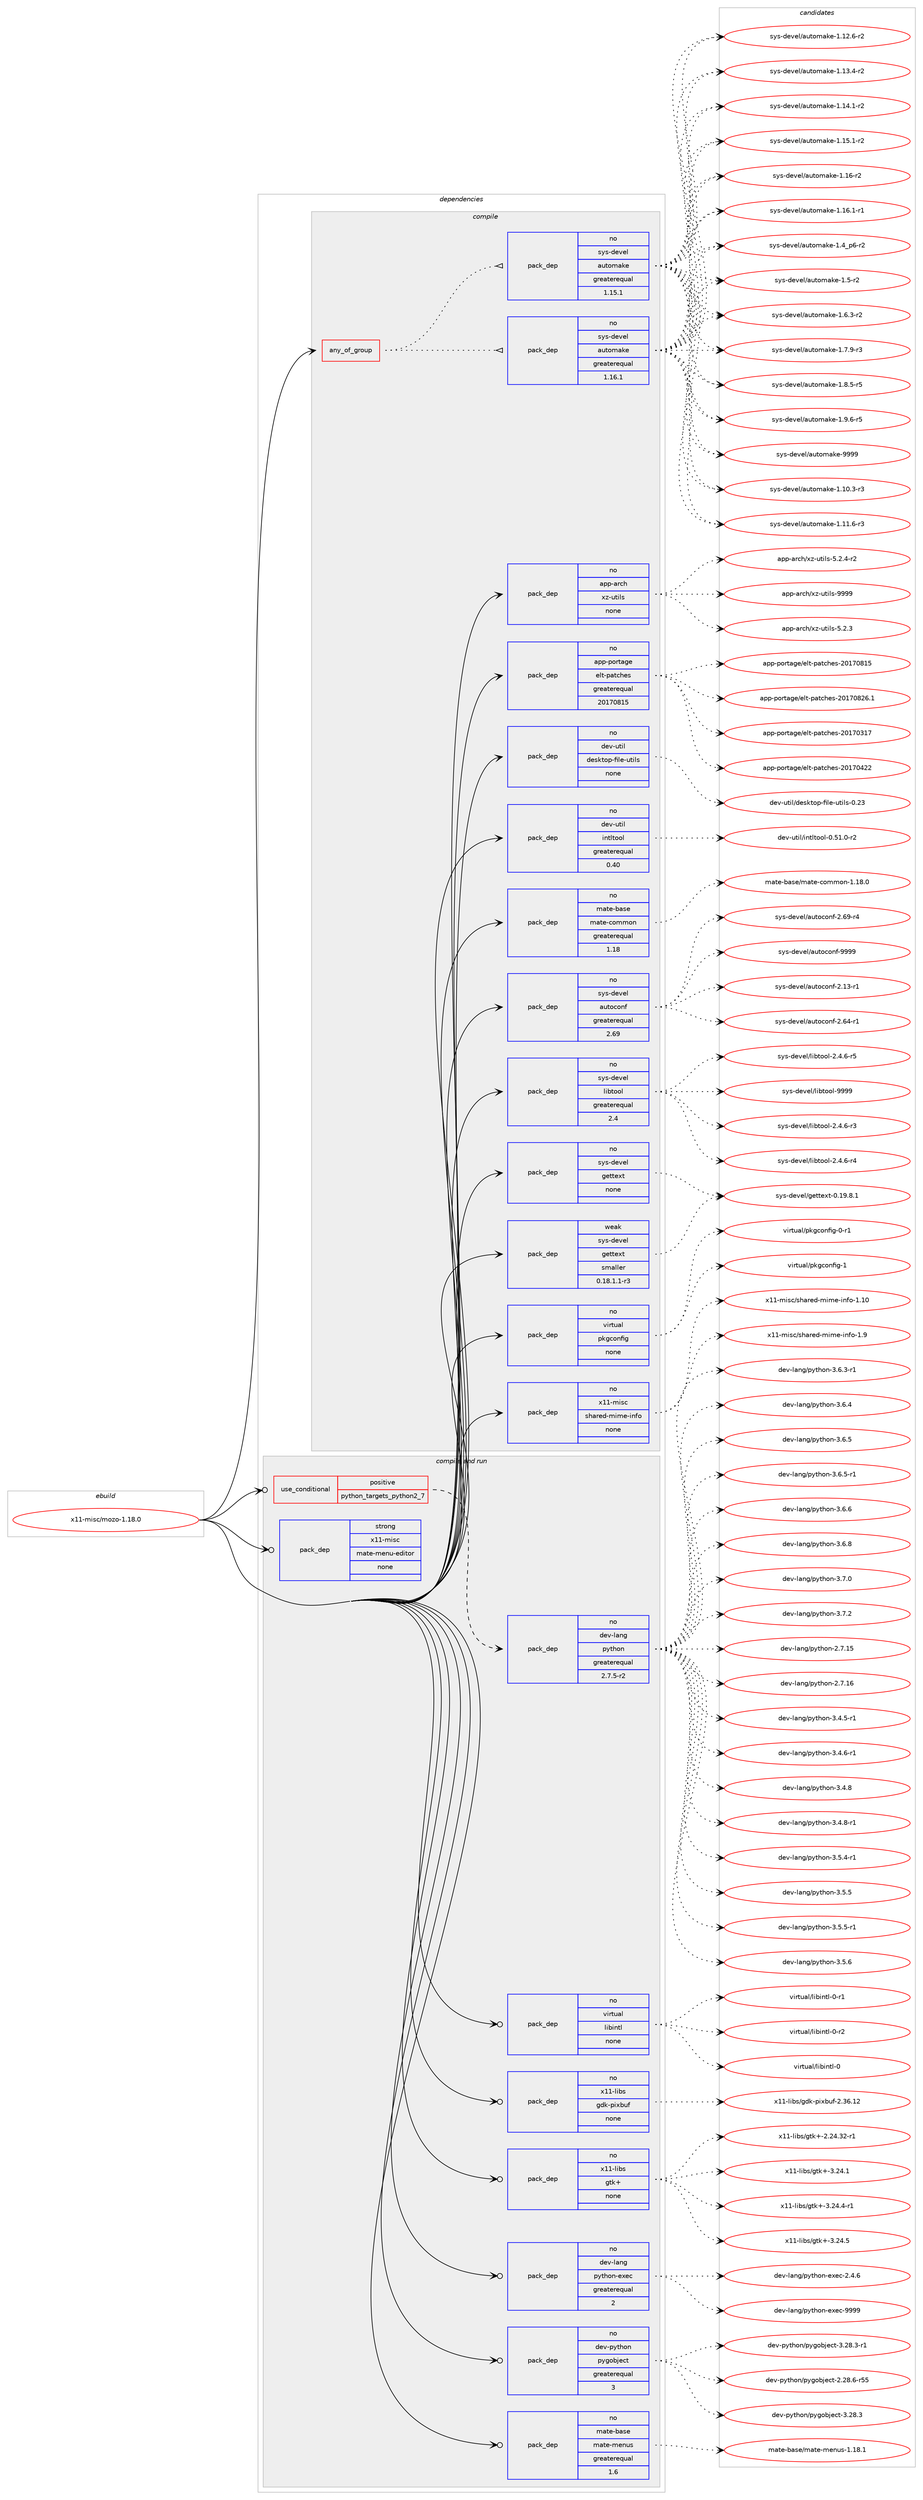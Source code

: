 digraph prolog {

# *************
# Graph options
# *************

newrank=true;
concentrate=true;
compound=true;
graph [rankdir=LR,fontname=Helvetica,fontsize=10,ranksep=1.5];#, ranksep=2.5, nodesep=0.2];
edge  [arrowhead=vee];
node  [fontname=Helvetica,fontsize=10];

# **********
# The ebuild
# **********

subgraph cluster_leftcol {
color=gray;
rank=same;
label=<<i>ebuild</i>>;
id [label="x11-misc/mozo-1.18.0", color=red, width=4, href="../x11-misc/mozo-1.18.0.svg"];
}

# ****************
# The dependencies
# ****************

subgraph cluster_midcol {
color=gray;
label=<<i>dependencies</i>>;
subgraph cluster_compile {
fillcolor="#eeeeee";
style=filled;
label=<<i>compile</i>>;
subgraph any28690 {
dependency1763534 [label=<<TABLE BORDER="0" CELLBORDER="1" CELLSPACING="0" CELLPADDING="4"><TR><TD CELLPADDING="10">any_of_group</TD></TR></TABLE>>, shape=none, color=red];subgraph pack1267284 {
dependency1763535 [label=<<TABLE BORDER="0" CELLBORDER="1" CELLSPACING="0" CELLPADDING="4" WIDTH="220"><TR><TD ROWSPAN="6" CELLPADDING="30">pack_dep</TD></TR><TR><TD WIDTH="110">no</TD></TR><TR><TD>sys-devel</TD></TR><TR><TD>automake</TD></TR><TR><TD>greaterequal</TD></TR><TR><TD>1.16.1</TD></TR></TABLE>>, shape=none, color=blue];
}
dependency1763534:e -> dependency1763535:w [weight=20,style="dotted",arrowhead="oinv"];
subgraph pack1267285 {
dependency1763536 [label=<<TABLE BORDER="0" CELLBORDER="1" CELLSPACING="0" CELLPADDING="4" WIDTH="220"><TR><TD ROWSPAN="6" CELLPADDING="30">pack_dep</TD></TR><TR><TD WIDTH="110">no</TD></TR><TR><TD>sys-devel</TD></TR><TR><TD>automake</TD></TR><TR><TD>greaterequal</TD></TR><TR><TD>1.15.1</TD></TR></TABLE>>, shape=none, color=blue];
}
dependency1763534:e -> dependency1763536:w [weight=20,style="dotted",arrowhead="oinv"];
}
id:e -> dependency1763534:w [weight=20,style="solid",arrowhead="vee"];
subgraph pack1267286 {
dependency1763537 [label=<<TABLE BORDER="0" CELLBORDER="1" CELLSPACING="0" CELLPADDING="4" WIDTH="220"><TR><TD ROWSPAN="6" CELLPADDING="30">pack_dep</TD></TR><TR><TD WIDTH="110">no</TD></TR><TR><TD>app-arch</TD></TR><TR><TD>xz-utils</TD></TR><TR><TD>none</TD></TR><TR><TD></TD></TR></TABLE>>, shape=none, color=blue];
}
id:e -> dependency1763537:w [weight=20,style="solid",arrowhead="vee"];
subgraph pack1267287 {
dependency1763538 [label=<<TABLE BORDER="0" CELLBORDER="1" CELLSPACING="0" CELLPADDING="4" WIDTH="220"><TR><TD ROWSPAN="6" CELLPADDING="30">pack_dep</TD></TR><TR><TD WIDTH="110">no</TD></TR><TR><TD>app-portage</TD></TR><TR><TD>elt-patches</TD></TR><TR><TD>greaterequal</TD></TR><TR><TD>20170815</TD></TR></TABLE>>, shape=none, color=blue];
}
id:e -> dependency1763538:w [weight=20,style="solid",arrowhead="vee"];
subgraph pack1267288 {
dependency1763539 [label=<<TABLE BORDER="0" CELLBORDER="1" CELLSPACING="0" CELLPADDING="4" WIDTH="220"><TR><TD ROWSPAN="6" CELLPADDING="30">pack_dep</TD></TR><TR><TD WIDTH="110">no</TD></TR><TR><TD>dev-util</TD></TR><TR><TD>desktop-file-utils</TD></TR><TR><TD>none</TD></TR><TR><TD></TD></TR></TABLE>>, shape=none, color=blue];
}
id:e -> dependency1763539:w [weight=20,style="solid",arrowhead="vee"];
subgraph pack1267289 {
dependency1763540 [label=<<TABLE BORDER="0" CELLBORDER="1" CELLSPACING="0" CELLPADDING="4" WIDTH="220"><TR><TD ROWSPAN="6" CELLPADDING="30">pack_dep</TD></TR><TR><TD WIDTH="110">no</TD></TR><TR><TD>dev-util</TD></TR><TR><TD>intltool</TD></TR><TR><TD>greaterequal</TD></TR><TR><TD>0.40</TD></TR></TABLE>>, shape=none, color=blue];
}
id:e -> dependency1763540:w [weight=20,style="solid",arrowhead="vee"];
subgraph pack1267290 {
dependency1763541 [label=<<TABLE BORDER="0" CELLBORDER="1" CELLSPACING="0" CELLPADDING="4" WIDTH="220"><TR><TD ROWSPAN="6" CELLPADDING="30">pack_dep</TD></TR><TR><TD WIDTH="110">no</TD></TR><TR><TD>mate-base</TD></TR><TR><TD>mate-common</TD></TR><TR><TD>greaterequal</TD></TR><TR><TD>1.18</TD></TR></TABLE>>, shape=none, color=blue];
}
id:e -> dependency1763541:w [weight=20,style="solid",arrowhead="vee"];
subgraph pack1267291 {
dependency1763542 [label=<<TABLE BORDER="0" CELLBORDER="1" CELLSPACING="0" CELLPADDING="4" WIDTH="220"><TR><TD ROWSPAN="6" CELLPADDING="30">pack_dep</TD></TR><TR><TD WIDTH="110">no</TD></TR><TR><TD>sys-devel</TD></TR><TR><TD>autoconf</TD></TR><TR><TD>greaterequal</TD></TR><TR><TD>2.69</TD></TR></TABLE>>, shape=none, color=blue];
}
id:e -> dependency1763542:w [weight=20,style="solid",arrowhead="vee"];
subgraph pack1267292 {
dependency1763543 [label=<<TABLE BORDER="0" CELLBORDER="1" CELLSPACING="0" CELLPADDING="4" WIDTH="220"><TR><TD ROWSPAN="6" CELLPADDING="30">pack_dep</TD></TR><TR><TD WIDTH="110">no</TD></TR><TR><TD>sys-devel</TD></TR><TR><TD>gettext</TD></TR><TR><TD>none</TD></TR><TR><TD></TD></TR></TABLE>>, shape=none, color=blue];
}
id:e -> dependency1763543:w [weight=20,style="solid",arrowhead="vee"];
subgraph pack1267293 {
dependency1763544 [label=<<TABLE BORDER="0" CELLBORDER="1" CELLSPACING="0" CELLPADDING="4" WIDTH="220"><TR><TD ROWSPAN="6" CELLPADDING="30">pack_dep</TD></TR><TR><TD WIDTH="110">no</TD></TR><TR><TD>sys-devel</TD></TR><TR><TD>libtool</TD></TR><TR><TD>greaterequal</TD></TR><TR><TD>2.4</TD></TR></TABLE>>, shape=none, color=blue];
}
id:e -> dependency1763544:w [weight=20,style="solid",arrowhead="vee"];
subgraph pack1267294 {
dependency1763545 [label=<<TABLE BORDER="0" CELLBORDER="1" CELLSPACING="0" CELLPADDING="4" WIDTH="220"><TR><TD ROWSPAN="6" CELLPADDING="30">pack_dep</TD></TR><TR><TD WIDTH="110">no</TD></TR><TR><TD>virtual</TD></TR><TR><TD>pkgconfig</TD></TR><TR><TD>none</TD></TR><TR><TD></TD></TR></TABLE>>, shape=none, color=blue];
}
id:e -> dependency1763545:w [weight=20,style="solid",arrowhead="vee"];
subgraph pack1267295 {
dependency1763546 [label=<<TABLE BORDER="0" CELLBORDER="1" CELLSPACING="0" CELLPADDING="4" WIDTH="220"><TR><TD ROWSPAN="6" CELLPADDING="30">pack_dep</TD></TR><TR><TD WIDTH="110">no</TD></TR><TR><TD>x11-misc</TD></TR><TR><TD>shared-mime-info</TD></TR><TR><TD>none</TD></TR><TR><TD></TD></TR></TABLE>>, shape=none, color=blue];
}
id:e -> dependency1763546:w [weight=20,style="solid",arrowhead="vee"];
subgraph pack1267296 {
dependency1763547 [label=<<TABLE BORDER="0" CELLBORDER="1" CELLSPACING="0" CELLPADDING="4" WIDTH="220"><TR><TD ROWSPAN="6" CELLPADDING="30">pack_dep</TD></TR><TR><TD WIDTH="110">weak</TD></TR><TR><TD>sys-devel</TD></TR><TR><TD>gettext</TD></TR><TR><TD>smaller</TD></TR><TR><TD>0.18.1.1-r3</TD></TR></TABLE>>, shape=none, color=blue];
}
id:e -> dependency1763547:w [weight=20,style="solid",arrowhead="vee"];
}
subgraph cluster_compileandrun {
fillcolor="#eeeeee";
style=filled;
label=<<i>compile and run</i>>;
subgraph cond466552 {
dependency1763548 [label=<<TABLE BORDER="0" CELLBORDER="1" CELLSPACING="0" CELLPADDING="4"><TR><TD ROWSPAN="3" CELLPADDING="10">use_conditional</TD></TR><TR><TD>positive</TD></TR><TR><TD>python_targets_python2_7</TD></TR></TABLE>>, shape=none, color=red];
subgraph pack1267297 {
dependency1763549 [label=<<TABLE BORDER="0" CELLBORDER="1" CELLSPACING="0" CELLPADDING="4" WIDTH="220"><TR><TD ROWSPAN="6" CELLPADDING="30">pack_dep</TD></TR><TR><TD WIDTH="110">no</TD></TR><TR><TD>dev-lang</TD></TR><TR><TD>python</TD></TR><TR><TD>greaterequal</TD></TR><TR><TD>2.7.5-r2</TD></TR></TABLE>>, shape=none, color=blue];
}
dependency1763548:e -> dependency1763549:w [weight=20,style="dashed",arrowhead="vee"];
}
id:e -> dependency1763548:w [weight=20,style="solid",arrowhead="odotvee"];
subgraph pack1267298 {
dependency1763550 [label=<<TABLE BORDER="0" CELLBORDER="1" CELLSPACING="0" CELLPADDING="4" WIDTH="220"><TR><TD ROWSPAN="6" CELLPADDING="30">pack_dep</TD></TR><TR><TD WIDTH="110">no</TD></TR><TR><TD>dev-lang</TD></TR><TR><TD>python-exec</TD></TR><TR><TD>greaterequal</TD></TR><TR><TD>2</TD></TR></TABLE>>, shape=none, color=blue];
}
id:e -> dependency1763550:w [weight=20,style="solid",arrowhead="odotvee"];
subgraph pack1267299 {
dependency1763551 [label=<<TABLE BORDER="0" CELLBORDER="1" CELLSPACING="0" CELLPADDING="4" WIDTH="220"><TR><TD ROWSPAN="6" CELLPADDING="30">pack_dep</TD></TR><TR><TD WIDTH="110">no</TD></TR><TR><TD>dev-python</TD></TR><TR><TD>pygobject</TD></TR><TR><TD>greaterequal</TD></TR><TR><TD>3</TD></TR></TABLE>>, shape=none, color=blue];
}
id:e -> dependency1763551:w [weight=20,style="solid",arrowhead="odotvee"];
subgraph pack1267300 {
dependency1763552 [label=<<TABLE BORDER="0" CELLBORDER="1" CELLSPACING="0" CELLPADDING="4" WIDTH="220"><TR><TD ROWSPAN="6" CELLPADDING="30">pack_dep</TD></TR><TR><TD WIDTH="110">no</TD></TR><TR><TD>mate-base</TD></TR><TR><TD>mate-menus</TD></TR><TR><TD>greaterequal</TD></TR><TR><TD>1.6</TD></TR></TABLE>>, shape=none, color=blue];
}
id:e -> dependency1763552:w [weight=20,style="solid",arrowhead="odotvee"];
subgraph pack1267301 {
dependency1763553 [label=<<TABLE BORDER="0" CELLBORDER="1" CELLSPACING="0" CELLPADDING="4" WIDTH="220"><TR><TD ROWSPAN="6" CELLPADDING="30">pack_dep</TD></TR><TR><TD WIDTH="110">no</TD></TR><TR><TD>virtual</TD></TR><TR><TD>libintl</TD></TR><TR><TD>none</TD></TR><TR><TD></TD></TR></TABLE>>, shape=none, color=blue];
}
id:e -> dependency1763553:w [weight=20,style="solid",arrowhead="odotvee"];
subgraph pack1267302 {
dependency1763554 [label=<<TABLE BORDER="0" CELLBORDER="1" CELLSPACING="0" CELLPADDING="4" WIDTH="220"><TR><TD ROWSPAN="6" CELLPADDING="30">pack_dep</TD></TR><TR><TD WIDTH="110">no</TD></TR><TR><TD>x11-libs</TD></TR><TR><TD>gdk-pixbuf</TD></TR><TR><TD>none</TD></TR><TR><TD></TD></TR></TABLE>>, shape=none, color=blue];
}
id:e -> dependency1763554:w [weight=20,style="solid",arrowhead="odotvee"];
subgraph pack1267303 {
dependency1763555 [label=<<TABLE BORDER="0" CELLBORDER="1" CELLSPACING="0" CELLPADDING="4" WIDTH="220"><TR><TD ROWSPAN="6" CELLPADDING="30">pack_dep</TD></TR><TR><TD WIDTH="110">no</TD></TR><TR><TD>x11-libs</TD></TR><TR><TD>gtk+</TD></TR><TR><TD>none</TD></TR><TR><TD></TD></TR></TABLE>>, shape=none, color=blue];
}
id:e -> dependency1763555:w [weight=20,style="solid",arrowhead="odotvee"];
subgraph pack1267304 {
dependency1763556 [label=<<TABLE BORDER="0" CELLBORDER="1" CELLSPACING="0" CELLPADDING="4" WIDTH="220"><TR><TD ROWSPAN="6" CELLPADDING="30">pack_dep</TD></TR><TR><TD WIDTH="110">strong</TD></TR><TR><TD>x11-misc</TD></TR><TR><TD>mate-menu-editor</TD></TR><TR><TD>none</TD></TR><TR><TD></TD></TR></TABLE>>, shape=none, color=blue];
}
id:e -> dependency1763556:w [weight=20,style="solid",arrowhead="odotvee"];
}
subgraph cluster_run {
fillcolor="#eeeeee";
style=filled;
label=<<i>run</i>>;
}
}

# **************
# The candidates
# **************

subgraph cluster_choices {
rank=same;
color=gray;
label=<<i>candidates</i>>;

subgraph choice1267284 {
color=black;
nodesep=1;
choice11512111545100101118101108479711711611110997107101454946494846514511451 [label="sys-devel/automake-1.10.3-r3", color=red, width=4,href="../sys-devel/automake-1.10.3-r3.svg"];
choice11512111545100101118101108479711711611110997107101454946494946544511451 [label="sys-devel/automake-1.11.6-r3", color=red, width=4,href="../sys-devel/automake-1.11.6-r3.svg"];
choice11512111545100101118101108479711711611110997107101454946495046544511450 [label="sys-devel/automake-1.12.6-r2", color=red, width=4,href="../sys-devel/automake-1.12.6-r2.svg"];
choice11512111545100101118101108479711711611110997107101454946495146524511450 [label="sys-devel/automake-1.13.4-r2", color=red, width=4,href="../sys-devel/automake-1.13.4-r2.svg"];
choice11512111545100101118101108479711711611110997107101454946495246494511450 [label="sys-devel/automake-1.14.1-r2", color=red, width=4,href="../sys-devel/automake-1.14.1-r2.svg"];
choice11512111545100101118101108479711711611110997107101454946495346494511450 [label="sys-devel/automake-1.15.1-r2", color=red, width=4,href="../sys-devel/automake-1.15.1-r2.svg"];
choice1151211154510010111810110847971171161111099710710145494649544511450 [label="sys-devel/automake-1.16-r2", color=red, width=4,href="../sys-devel/automake-1.16-r2.svg"];
choice11512111545100101118101108479711711611110997107101454946495446494511449 [label="sys-devel/automake-1.16.1-r1", color=red, width=4,href="../sys-devel/automake-1.16.1-r1.svg"];
choice115121115451001011181011084797117116111109971071014549465295112544511450 [label="sys-devel/automake-1.4_p6-r2", color=red, width=4,href="../sys-devel/automake-1.4_p6-r2.svg"];
choice11512111545100101118101108479711711611110997107101454946534511450 [label="sys-devel/automake-1.5-r2", color=red, width=4,href="../sys-devel/automake-1.5-r2.svg"];
choice115121115451001011181011084797117116111109971071014549465446514511450 [label="sys-devel/automake-1.6.3-r2", color=red, width=4,href="../sys-devel/automake-1.6.3-r2.svg"];
choice115121115451001011181011084797117116111109971071014549465546574511451 [label="sys-devel/automake-1.7.9-r3", color=red, width=4,href="../sys-devel/automake-1.7.9-r3.svg"];
choice115121115451001011181011084797117116111109971071014549465646534511453 [label="sys-devel/automake-1.8.5-r5", color=red, width=4,href="../sys-devel/automake-1.8.5-r5.svg"];
choice115121115451001011181011084797117116111109971071014549465746544511453 [label="sys-devel/automake-1.9.6-r5", color=red, width=4,href="../sys-devel/automake-1.9.6-r5.svg"];
choice115121115451001011181011084797117116111109971071014557575757 [label="sys-devel/automake-9999", color=red, width=4,href="../sys-devel/automake-9999.svg"];
dependency1763535:e -> choice11512111545100101118101108479711711611110997107101454946494846514511451:w [style=dotted,weight="100"];
dependency1763535:e -> choice11512111545100101118101108479711711611110997107101454946494946544511451:w [style=dotted,weight="100"];
dependency1763535:e -> choice11512111545100101118101108479711711611110997107101454946495046544511450:w [style=dotted,weight="100"];
dependency1763535:e -> choice11512111545100101118101108479711711611110997107101454946495146524511450:w [style=dotted,weight="100"];
dependency1763535:e -> choice11512111545100101118101108479711711611110997107101454946495246494511450:w [style=dotted,weight="100"];
dependency1763535:e -> choice11512111545100101118101108479711711611110997107101454946495346494511450:w [style=dotted,weight="100"];
dependency1763535:e -> choice1151211154510010111810110847971171161111099710710145494649544511450:w [style=dotted,weight="100"];
dependency1763535:e -> choice11512111545100101118101108479711711611110997107101454946495446494511449:w [style=dotted,weight="100"];
dependency1763535:e -> choice115121115451001011181011084797117116111109971071014549465295112544511450:w [style=dotted,weight="100"];
dependency1763535:e -> choice11512111545100101118101108479711711611110997107101454946534511450:w [style=dotted,weight="100"];
dependency1763535:e -> choice115121115451001011181011084797117116111109971071014549465446514511450:w [style=dotted,weight="100"];
dependency1763535:e -> choice115121115451001011181011084797117116111109971071014549465546574511451:w [style=dotted,weight="100"];
dependency1763535:e -> choice115121115451001011181011084797117116111109971071014549465646534511453:w [style=dotted,weight="100"];
dependency1763535:e -> choice115121115451001011181011084797117116111109971071014549465746544511453:w [style=dotted,weight="100"];
dependency1763535:e -> choice115121115451001011181011084797117116111109971071014557575757:w [style=dotted,weight="100"];
}
subgraph choice1267285 {
color=black;
nodesep=1;
choice11512111545100101118101108479711711611110997107101454946494846514511451 [label="sys-devel/automake-1.10.3-r3", color=red, width=4,href="../sys-devel/automake-1.10.3-r3.svg"];
choice11512111545100101118101108479711711611110997107101454946494946544511451 [label="sys-devel/automake-1.11.6-r3", color=red, width=4,href="../sys-devel/automake-1.11.6-r3.svg"];
choice11512111545100101118101108479711711611110997107101454946495046544511450 [label="sys-devel/automake-1.12.6-r2", color=red, width=4,href="../sys-devel/automake-1.12.6-r2.svg"];
choice11512111545100101118101108479711711611110997107101454946495146524511450 [label="sys-devel/automake-1.13.4-r2", color=red, width=4,href="../sys-devel/automake-1.13.4-r2.svg"];
choice11512111545100101118101108479711711611110997107101454946495246494511450 [label="sys-devel/automake-1.14.1-r2", color=red, width=4,href="../sys-devel/automake-1.14.1-r2.svg"];
choice11512111545100101118101108479711711611110997107101454946495346494511450 [label="sys-devel/automake-1.15.1-r2", color=red, width=4,href="../sys-devel/automake-1.15.1-r2.svg"];
choice1151211154510010111810110847971171161111099710710145494649544511450 [label="sys-devel/automake-1.16-r2", color=red, width=4,href="../sys-devel/automake-1.16-r2.svg"];
choice11512111545100101118101108479711711611110997107101454946495446494511449 [label="sys-devel/automake-1.16.1-r1", color=red, width=4,href="../sys-devel/automake-1.16.1-r1.svg"];
choice115121115451001011181011084797117116111109971071014549465295112544511450 [label="sys-devel/automake-1.4_p6-r2", color=red, width=4,href="../sys-devel/automake-1.4_p6-r2.svg"];
choice11512111545100101118101108479711711611110997107101454946534511450 [label="sys-devel/automake-1.5-r2", color=red, width=4,href="../sys-devel/automake-1.5-r2.svg"];
choice115121115451001011181011084797117116111109971071014549465446514511450 [label="sys-devel/automake-1.6.3-r2", color=red, width=4,href="../sys-devel/automake-1.6.3-r2.svg"];
choice115121115451001011181011084797117116111109971071014549465546574511451 [label="sys-devel/automake-1.7.9-r3", color=red, width=4,href="../sys-devel/automake-1.7.9-r3.svg"];
choice115121115451001011181011084797117116111109971071014549465646534511453 [label="sys-devel/automake-1.8.5-r5", color=red, width=4,href="../sys-devel/automake-1.8.5-r5.svg"];
choice115121115451001011181011084797117116111109971071014549465746544511453 [label="sys-devel/automake-1.9.6-r5", color=red, width=4,href="../sys-devel/automake-1.9.6-r5.svg"];
choice115121115451001011181011084797117116111109971071014557575757 [label="sys-devel/automake-9999", color=red, width=4,href="../sys-devel/automake-9999.svg"];
dependency1763536:e -> choice11512111545100101118101108479711711611110997107101454946494846514511451:w [style=dotted,weight="100"];
dependency1763536:e -> choice11512111545100101118101108479711711611110997107101454946494946544511451:w [style=dotted,weight="100"];
dependency1763536:e -> choice11512111545100101118101108479711711611110997107101454946495046544511450:w [style=dotted,weight="100"];
dependency1763536:e -> choice11512111545100101118101108479711711611110997107101454946495146524511450:w [style=dotted,weight="100"];
dependency1763536:e -> choice11512111545100101118101108479711711611110997107101454946495246494511450:w [style=dotted,weight="100"];
dependency1763536:e -> choice11512111545100101118101108479711711611110997107101454946495346494511450:w [style=dotted,weight="100"];
dependency1763536:e -> choice1151211154510010111810110847971171161111099710710145494649544511450:w [style=dotted,weight="100"];
dependency1763536:e -> choice11512111545100101118101108479711711611110997107101454946495446494511449:w [style=dotted,weight="100"];
dependency1763536:e -> choice115121115451001011181011084797117116111109971071014549465295112544511450:w [style=dotted,weight="100"];
dependency1763536:e -> choice11512111545100101118101108479711711611110997107101454946534511450:w [style=dotted,weight="100"];
dependency1763536:e -> choice115121115451001011181011084797117116111109971071014549465446514511450:w [style=dotted,weight="100"];
dependency1763536:e -> choice115121115451001011181011084797117116111109971071014549465546574511451:w [style=dotted,weight="100"];
dependency1763536:e -> choice115121115451001011181011084797117116111109971071014549465646534511453:w [style=dotted,weight="100"];
dependency1763536:e -> choice115121115451001011181011084797117116111109971071014549465746544511453:w [style=dotted,weight="100"];
dependency1763536:e -> choice115121115451001011181011084797117116111109971071014557575757:w [style=dotted,weight="100"];
}
subgraph choice1267286 {
color=black;
nodesep=1;
choice971121124597114991044712012245117116105108115455346504651 [label="app-arch/xz-utils-5.2.3", color=red, width=4,href="../app-arch/xz-utils-5.2.3.svg"];
choice9711211245971149910447120122451171161051081154553465046524511450 [label="app-arch/xz-utils-5.2.4-r2", color=red, width=4,href="../app-arch/xz-utils-5.2.4-r2.svg"];
choice9711211245971149910447120122451171161051081154557575757 [label="app-arch/xz-utils-9999", color=red, width=4,href="../app-arch/xz-utils-9999.svg"];
dependency1763537:e -> choice971121124597114991044712012245117116105108115455346504651:w [style=dotted,weight="100"];
dependency1763537:e -> choice9711211245971149910447120122451171161051081154553465046524511450:w [style=dotted,weight="100"];
dependency1763537:e -> choice9711211245971149910447120122451171161051081154557575757:w [style=dotted,weight="100"];
}
subgraph choice1267287 {
color=black;
nodesep=1;
choice97112112451121111141169710310147101108116451129711699104101115455048495548514955 [label="app-portage/elt-patches-20170317", color=red, width=4,href="../app-portage/elt-patches-20170317.svg"];
choice97112112451121111141169710310147101108116451129711699104101115455048495548525050 [label="app-portage/elt-patches-20170422", color=red, width=4,href="../app-portage/elt-patches-20170422.svg"];
choice97112112451121111141169710310147101108116451129711699104101115455048495548564953 [label="app-portage/elt-patches-20170815", color=red, width=4,href="../app-portage/elt-patches-20170815.svg"];
choice971121124511211111411697103101471011081164511297116991041011154550484955485650544649 [label="app-portage/elt-patches-20170826.1", color=red, width=4,href="../app-portage/elt-patches-20170826.1.svg"];
dependency1763538:e -> choice97112112451121111141169710310147101108116451129711699104101115455048495548514955:w [style=dotted,weight="100"];
dependency1763538:e -> choice97112112451121111141169710310147101108116451129711699104101115455048495548525050:w [style=dotted,weight="100"];
dependency1763538:e -> choice97112112451121111141169710310147101108116451129711699104101115455048495548564953:w [style=dotted,weight="100"];
dependency1763538:e -> choice971121124511211111411697103101471011081164511297116991041011154550484955485650544649:w [style=dotted,weight="100"];
}
subgraph choice1267288 {
color=black;
nodesep=1;
choice100101118451171161051084710010111510711611111245102105108101451171161051081154548465051 [label="dev-util/desktop-file-utils-0.23", color=red, width=4,href="../dev-util/desktop-file-utils-0.23.svg"];
dependency1763539:e -> choice100101118451171161051084710010111510711611111245102105108101451171161051081154548465051:w [style=dotted,weight="100"];
}
subgraph choice1267289 {
color=black;
nodesep=1;
choice1001011184511711610510847105110116108116111111108454846534946484511450 [label="dev-util/intltool-0.51.0-r2", color=red, width=4,href="../dev-util/intltool-0.51.0-r2.svg"];
dependency1763540:e -> choice1001011184511711610510847105110116108116111111108454846534946484511450:w [style=dotted,weight="100"];
}
subgraph choice1267290 {
color=black;
nodesep=1;
choice109971161014598971151014710997116101459911110910911111045494649564648 [label="mate-base/mate-common-1.18.0", color=red, width=4,href="../mate-base/mate-common-1.18.0.svg"];
dependency1763541:e -> choice109971161014598971151014710997116101459911110910911111045494649564648:w [style=dotted,weight="100"];
}
subgraph choice1267291 {
color=black;
nodesep=1;
choice1151211154510010111810110847971171161119911111010245504649514511449 [label="sys-devel/autoconf-2.13-r1", color=red, width=4,href="../sys-devel/autoconf-2.13-r1.svg"];
choice1151211154510010111810110847971171161119911111010245504654524511449 [label="sys-devel/autoconf-2.64-r1", color=red, width=4,href="../sys-devel/autoconf-2.64-r1.svg"];
choice1151211154510010111810110847971171161119911111010245504654574511452 [label="sys-devel/autoconf-2.69-r4", color=red, width=4,href="../sys-devel/autoconf-2.69-r4.svg"];
choice115121115451001011181011084797117116111991111101024557575757 [label="sys-devel/autoconf-9999", color=red, width=4,href="../sys-devel/autoconf-9999.svg"];
dependency1763542:e -> choice1151211154510010111810110847971171161119911111010245504649514511449:w [style=dotted,weight="100"];
dependency1763542:e -> choice1151211154510010111810110847971171161119911111010245504654524511449:w [style=dotted,weight="100"];
dependency1763542:e -> choice1151211154510010111810110847971171161119911111010245504654574511452:w [style=dotted,weight="100"];
dependency1763542:e -> choice115121115451001011181011084797117116111991111101024557575757:w [style=dotted,weight="100"];
}
subgraph choice1267292 {
color=black;
nodesep=1;
choice1151211154510010111810110847103101116116101120116454846495746564649 [label="sys-devel/gettext-0.19.8.1", color=red, width=4,href="../sys-devel/gettext-0.19.8.1.svg"];
dependency1763543:e -> choice1151211154510010111810110847103101116116101120116454846495746564649:w [style=dotted,weight="100"];
}
subgraph choice1267293 {
color=black;
nodesep=1;
choice1151211154510010111810110847108105981161111111084550465246544511451 [label="sys-devel/libtool-2.4.6-r3", color=red, width=4,href="../sys-devel/libtool-2.4.6-r3.svg"];
choice1151211154510010111810110847108105981161111111084550465246544511452 [label="sys-devel/libtool-2.4.6-r4", color=red, width=4,href="../sys-devel/libtool-2.4.6-r4.svg"];
choice1151211154510010111810110847108105981161111111084550465246544511453 [label="sys-devel/libtool-2.4.6-r5", color=red, width=4,href="../sys-devel/libtool-2.4.6-r5.svg"];
choice1151211154510010111810110847108105981161111111084557575757 [label="sys-devel/libtool-9999", color=red, width=4,href="../sys-devel/libtool-9999.svg"];
dependency1763544:e -> choice1151211154510010111810110847108105981161111111084550465246544511451:w [style=dotted,weight="100"];
dependency1763544:e -> choice1151211154510010111810110847108105981161111111084550465246544511452:w [style=dotted,weight="100"];
dependency1763544:e -> choice1151211154510010111810110847108105981161111111084550465246544511453:w [style=dotted,weight="100"];
dependency1763544:e -> choice1151211154510010111810110847108105981161111111084557575757:w [style=dotted,weight="100"];
}
subgraph choice1267294 {
color=black;
nodesep=1;
choice11810511411611797108471121071039911111010210510345484511449 [label="virtual/pkgconfig-0-r1", color=red, width=4,href="../virtual/pkgconfig-0-r1.svg"];
choice1181051141161179710847112107103991111101021051034549 [label="virtual/pkgconfig-1", color=red, width=4,href="../virtual/pkgconfig-1.svg"];
dependency1763545:e -> choice11810511411611797108471121071039911111010210510345484511449:w [style=dotted,weight="100"];
dependency1763545:e -> choice1181051141161179710847112107103991111101021051034549:w [style=dotted,weight="100"];
}
subgraph choice1267295 {
color=black;
nodesep=1;
choice12049494510910511599471151049711410110045109105109101451051101021114549464948 [label="x11-misc/shared-mime-info-1.10", color=red, width=4,href="../x11-misc/shared-mime-info-1.10.svg"];
choice120494945109105115994711510497114101100451091051091014510511010211145494657 [label="x11-misc/shared-mime-info-1.9", color=red, width=4,href="../x11-misc/shared-mime-info-1.9.svg"];
dependency1763546:e -> choice12049494510910511599471151049711410110045109105109101451051101021114549464948:w [style=dotted,weight="100"];
dependency1763546:e -> choice120494945109105115994711510497114101100451091051091014510511010211145494657:w [style=dotted,weight="100"];
}
subgraph choice1267296 {
color=black;
nodesep=1;
choice1151211154510010111810110847103101116116101120116454846495746564649 [label="sys-devel/gettext-0.19.8.1", color=red, width=4,href="../sys-devel/gettext-0.19.8.1.svg"];
dependency1763547:e -> choice1151211154510010111810110847103101116116101120116454846495746564649:w [style=dotted,weight="100"];
}
subgraph choice1267297 {
color=black;
nodesep=1;
choice10010111845108971101034711212111610411111045504655464953 [label="dev-lang/python-2.7.15", color=red, width=4,href="../dev-lang/python-2.7.15.svg"];
choice10010111845108971101034711212111610411111045504655464954 [label="dev-lang/python-2.7.16", color=red, width=4,href="../dev-lang/python-2.7.16.svg"];
choice1001011184510897110103471121211161041111104551465246534511449 [label="dev-lang/python-3.4.5-r1", color=red, width=4,href="../dev-lang/python-3.4.5-r1.svg"];
choice1001011184510897110103471121211161041111104551465246544511449 [label="dev-lang/python-3.4.6-r1", color=red, width=4,href="../dev-lang/python-3.4.6-r1.svg"];
choice100101118451089711010347112121116104111110455146524656 [label="dev-lang/python-3.4.8", color=red, width=4,href="../dev-lang/python-3.4.8.svg"];
choice1001011184510897110103471121211161041111104551465246564511449 [label="dev-lang/python-3.4.8-r1", color=red, width=4,href="../dev-lang/python-3.4.8-r1.svg"];
choice1001011184510897110103471121211161041111104551465346524511449 [label="dev-lang/python-3.5.4-r1", color=red, width=4,href="../dev-lang/python-3.5.4-r1.svg"];
choice100101118451089711010347112121116104111110455146534653 [label="dev-lang/python-3.5.5", color=red, width=4,href="../dev-lang/python-3.5.5.svg"];
choice1001011184510897110103471121211161041111104551465346534511449 [label="dev-lang/python-3.5.5-r1", color=red, width=4,href="../dev-lang/python-3.5.5-r1.svg"];
choice100101118451089711010347112121116104111110455146534654 [label="dev-lang/python-3.5.6", color=red, width=4,href="../dev-lang/python-3.5.6.svg"];
choice1001011184510897110103471121211161041111104551465446514511449 [label="dev-lang/python-3.6.3-r1", color=red, width=4,href="../dev-lang/python-3.6.3-r1.svg"];
choice100101118451089711010347112121116104111110455146544652 [label="dev-lang/python-3.6.4", color=red, width=4,href="../dev-lang/python-3.6.4.svg"];
choice100101118451089711010347112121116104111110455146544653 [label="dev-lang/python-3.6.5", color=red, width=4,href="../dev-lang/python-3.6.5.svg"];
choice1001011184510897110103471121211161041111104551465446534511449 [label="dev-lang/python-3.6.5-r1", color=red, width=4,href="../dev-lang/python-3.6.5-r1.svg"];
choice100101118451089711010347112121116104111110455146544654 [label="dev-lang/python-3.6.6", color=red, width=4,href="../dev-lang/python-3.6.6.svg"];
choice100101118451089711010347112121116104111110455146544656 [label="dev-lang/python-3.6.8", color=red, width=4,href="../dev-lang/python-3.6.8.svg"];
choice100101118451089711010347112121116104111110455146554648 [label="dev-lang/python-3.7.0", color=red, width=4,href="../dev-lang/python-3.7.0.svg"];
choice100101118451089711010347112121116104111110455146554650 [label="dev-lang/python-3.7.2", color=red, width=4,href="../dev-lang/python-3.7.2.svg"];
dependency1763549:e -> choice10010111845108971101034711212111610411111045504655464953:w [style=dotted,weight="100"];
dependency1763549:e -> choice10010111845108971101034711212111610411111045504655464954:w [style=dotted,weight="100"];
dependency1763549:e -> choice1001011184510897110103471121211161041111104551465246534511449:w [style=dotted,weight="100"];
dependency1763549:e -> choice1001011184510897110103471121211161041111104551465246544511449:w [style=dotted,weight="100"];
dependency1763549:e -> choice100101118451089711010347112121116104111110455146524656:w [style=dotted,weight="100"];
dependency1763549:e -> choice1001011184510897110103471121211161041111104551465246564511449:w [style=dotted,weight="100"];
dependency1763549:e -> choice1001011184510897110103471121211161041111104551465346524511449:w [style=dotted,weight="100"];
dependency1763549:e -> choice100101118451089711010347112121116104111110455146534653:w [style=dotted,weight="100"];
dependency1763549:e -> choice1001011184510897110103471121211161041111104551465346534511449:w [style=dotted,weight="100"];
dependency1763549:e -> choice100101118451089711010347112121116104111110455146534654:w [style=dotted,weight="100"];
dependency1763549:e -> choice1001011184510897110103471121211161041111104551465446514511449:w [style=dotted,weight="100"];
dependency1763549:e -> choice100101118451089711010347112121116104111110455146544652:w [style=dotted,weight="100"];
dependency1763549:e -> choice100101118451089711010347112121116104111110455146544653:w [style=dotted,weight="100"];
dependency1763549:e -> choice1001011184510897110103471121211161041111104551465446534511449:w [style=dotted,weight="100"];
dependency1763549:e -> choice100101118451089711010347112121116104111110455146544654:w [style=dotted,weight="100"];
dependency1763549:e -> choice100101118451089711010347112121116104111110455146544656:w [style=dotted,weight="100"];
dependency1763549:e -> choice100101118451089711010347112121116104111110455146554648:w [style=dotted,weight="100"];
dependency1763549:e -> choice100101118451089711010347112121116104111110455146554650:w [style=dotted,weight="100"];
}
subgraph choice1267298 {
color=black;
nodesep=1;
choice1001011184510897110103471121211161041111104510112010199455046524654 [label="dev-lang/python-exec-2.4.6", color=red, width=4,href="../dev-lang/python-exec-2.4.6.svg"];
choice10010111845108971101034711212111610411111045101120101994557575757 [label="dev-lang/python-exec-9999", color=red, width=4,href="../dev-lang/python-exec-9999.svg"];
dependency1763550:e -> choice1001011184510897110103471121211161041111104510112010199455046524654:w [style=dotted,weight="100"];
dependency1763550:e -> choice10010111845108971101034711212111610411111045101120101994557575757:w [style=dotted,weight="100"];
}
subgraph choice1267299 {
color=black;
nodesep=1;
choice1001011184511212111610411111047112121103111981061019911645504650564654451145353 [label="dev-python/pygobject-2.28.6-r55", color=red, width=4,href="../dev-python/pygobject-2.28.6-r55.svg"];
choice1001011184511212111610411111047112121103111981061019911645514650564651 [label="dev-python/pygobject-3.28.3", color=red, width=4,href="../dev-python/pygobject-3.28.3.svg"];
choice10010111845112121116104111110471121211031119810610199116455146505646514511449 [label="dev-python/pygobject-3.28.3-r1", color=red, width=4,href="../dev-python/pygobject-3.28.3-r1.svg"];
dependency1763551:e -> choice1001011184511212111610411111047112121103111981061019911645504650564654451145353:w [style=dotted,weight="100"];
dependency1763551:e -> choice1001011184511212111610411111047112121103111981061019911645514650564651:w [style=dotted,weight="100"];
dependency1763551:e -> choice10010111845112121116104111110471121211031119810610199116455146505646514511449:w [style=dotted,weight="100"];
}
subgraph choice1267300 {
color=black;
nodesep=1;
choice1099711610145989711510147109971161014510910111011711545494649564649 [label="mate-base/mate-menus-1.18.1", color=red, width=4,href="../mate-base/mate-menus-1.18.1.svg"];
dependency1763552:e -> choice1099711610145989711510147109971161014510910111011711545494649564649:w [style=dotted,weight="100"];
}
subgraph choice1267301 {
color=black;
nodesep=1;
choice1181051141161179710847108105981051101161084548 [label="virtual/libintl-0", color=red, width=4,href="../virtual/libintl-0.svg"];
choice11810511411611797108471081059810511011610845484511449 [label="virtual/libintl-0-r1", color=red, width=4,href="../virtual/libintl-0-r1.svg"];
choice11810511411611797108471081059810511011610845484511450 [label="virtual/libintl-0-r2", color=red, width=4,href="../virtual/libintl-0-r2.svg"];
dependency1763553:e -> choice1181051141161179710847108105981051101161084548:w [style=dotted,weight="100"];
dependency1763553:e -> choice11810511411611797108471081059810511011610845484511449:w [style=dotted,weight="100"];
dependency1763553:e -> choice11810511411611797108471081059810511011610845484511450:w [style=dotted,weight="100"];
}
subgraph choice1267302 {
color=black;
nodesep=1;
choice120494945108105981154710310010745112105120981171024550465154464950 [label="x11-libs/gdk-pixbuf-2.36.12", color=red, width=4,href="../x11-libs/gdk-pixbuf-2.36.12.svg"];
dependency1763554:e -> choice120494945108105981154710310010745112105120981171024550465154464950:w [style=dotted,weight="100"];
}
subgraph choice1267303 {
color=black;
nodesep=1;
choice12049494510810598115471031161074345504650524651504511449 [label="x11-libs/gtk+-2.24.32-r1", color=red, width=4,href="../x11-libs/gtk+-2.24.32-r1.svg"];
choice12049494510810598115471031161074345514650524649 [label="x11-libs/gtk+-3.24.1", color=red, width=4,href="../x11-libs/gtk+-3.24.1.svg"];
choice120494945108105981154710311610743455146505246524511449 [label="x11-libs/gtk+-3.24.4-r1", color=red, width=4,href="../x11-libs/gtk+-3.24.4-r1.svg"];
choice12049494510810598115471031161074345514650524653 [label="x11-libs/gtk+-3.24.5", color=red, width=4,href="../x11-libs/gtk+-3.24.5.svg"];
dependency1763555:e -> choice12049494510810598115471031161074345504650524651504511449:w [style=dotted,weight="100"];
dependency1763555:e -> choice12049494510810598115471031161074345514650524649:w [style=dotted,weight="100"];
dependency1763555:e -> choice120494945108105981154710311610743455146505246524511449:w [style=dotted,weight="100"];
dependency1763555:e -> choice12049494510810598115471031161074345514650524653:w [style=dotted,weight="100"];
}
subgraph choice1267304 {
color=black;
nodesep=1;
}
}

}
